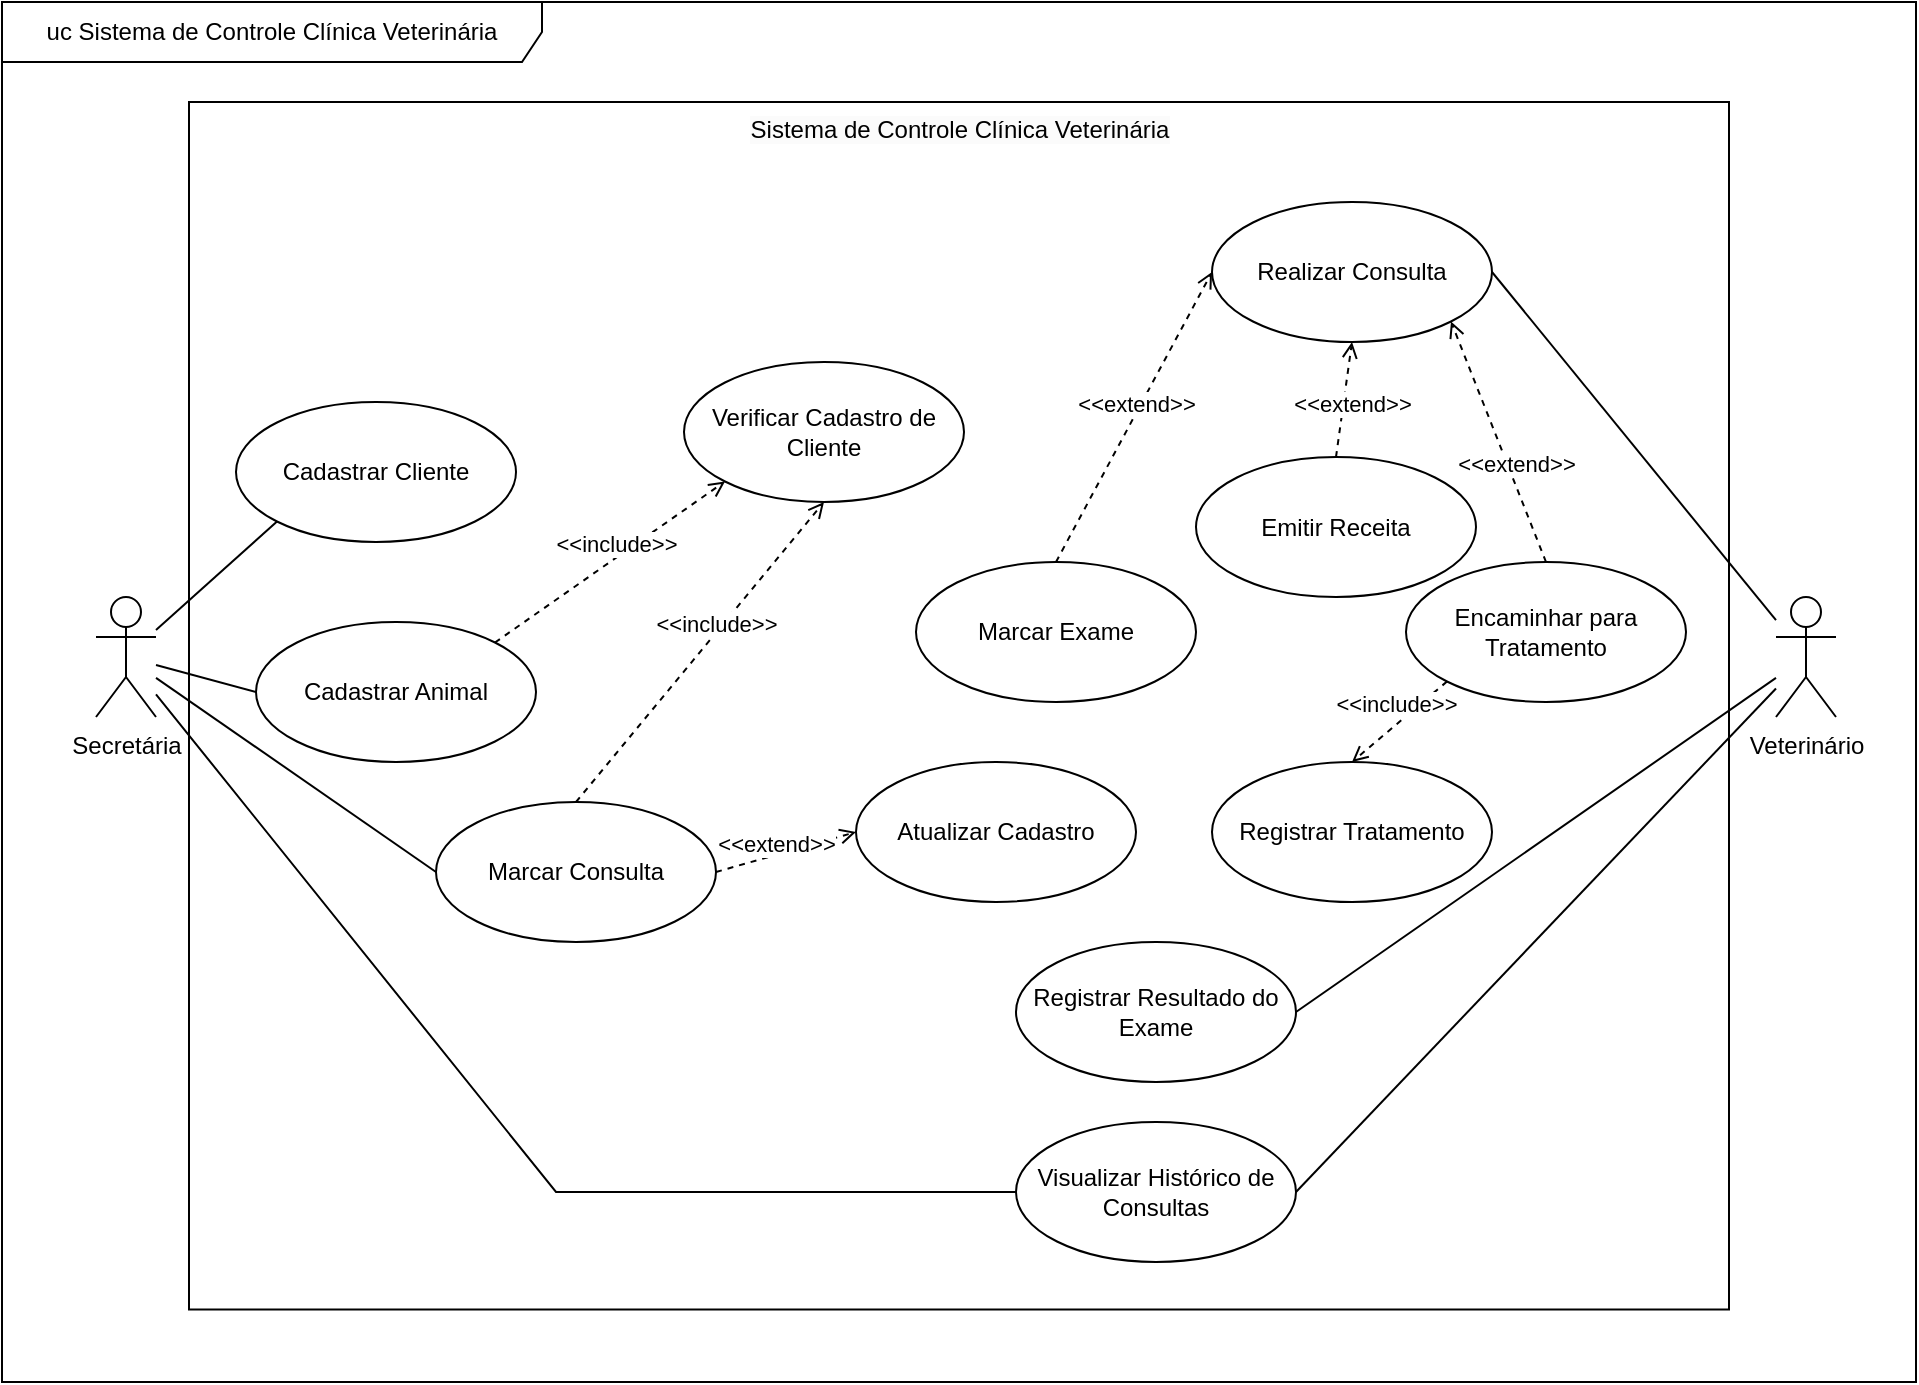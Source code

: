 <mxfile version="22.1.7" type="github">
  <diagram name="Página-1" id="01Xk7Bp4QnYqnkWpoMOx">
    <mxGraphModel dx="838" dy="474" grid="1" gridSize="10" guides="1" tooltips="1" connect="1" arrows="1" fold="1" page="1" pageScale="1" pageWidth="827" pageHeight="1169" math="0" shadow="0">
      <root>
        <mxCell id="0" />
        <mxCell id="1" parent="0" />
        <mxCell id="FFpbOJQuNYy9sZldtp6s-5" value="&lt;span style=&quot;color: rgb(0, 0, 0); font-family: Helvetica; font-size: 12px; font-style: normal; font-variant-ligatures: normal; font-variant-caps: normal; font-weight: 400; letter-spacing: normal; orphans: 2; text-align: center; text-indent: 0px; text-transform: none; widows: 2; word-spacing: 0px; -webkit-text-stroke-width: 0px; background-color: rgb(251, 251, 251); text-decoration-thickness: initial; text-decoration-style: initial; text-decoration-color: initial; float: none; display: inline !important;&quot;&gt;Sistema de Controle Clínica Veterinária&lt;/span&gt;" style="html=1;whiteSpace=wrap;align=center;verticalAlign=top;" parent="1" vertex="1">
          <mxGeometry x="96.5" y="50" width="770" height="603.75" as="geometry" />
        </mxCell>
        <mxCell id="FFpbOJQuNYy9sZldtp6s-2" value="Veterinário" style="shape=umlActor;verticalLabelPosition=bottom;verticalAlign=top;html=1;" parent="1" vertex="1">
          <mxGeometry x="890" y="297.5" width="30" height="60" as="geometry" />
        </mxCell>
        <mxCell id="FFpbOJQuNYy9sZldtp6s-61" style="rounded=0;orthogonalLoop=1;jettySize=auto;html=1;exitX=0;exitY=0.5;exitDx=0;exitDy=0;endArrow=none;endFill=0;" parent="1" source="FFpbOJQuNYy9sZldtp6s-3" target="FFpbOJQuNYy9sZldtp6s-6" edge="1">
          <mxGeometry relative="1" as="geometry" />
        </mxCell>
        <mxCell id="FFpbOJQuNYy9sZldtp6s-3" value="Cadastrar Animal" style="ellipse;whiteSpace=wrap;html=1;" parent="1" vertex="1">
          <mxGeometry x="130" y="310" width="140" height="70" as="geometry" />
        </mxCell>
        <mxCell id="FFpbOJQuNYy9sZldtp6s-4" value="uc Sistema de Controle Clínica Veterinária" style="shape=umlFrame;whiteSpace=wrap;html=1;pointerEvents=0;width=270;height=30;" parent="1" vertex="1">
          <mxGeometry x="3" width="957" height="690" as="geometry" />
        </mxCell>
        <mxCell id="FFpbOJQuNYy9sZldtp6s-6" value="Secretária" style="shape=umlActor;verticalLabelPosition=bottom;verticalAlign=top;html=1;" parent="1" vertex="1">
          <mxGeometry x="50" y="297.5" width="30" height="60" as="geometry" />
        </mxCell>
        <mxCell id="FFpbOJQuNYy9sZldtp6s-8" value="Atualizar Cadastro" style="ellipse;whiteSpace=wrap;html=1;verticalAlign=middle;" parent="1" vertex="1">
          <mxGeometry x="430" y="380" width="140" height="70" as="geometry" />
        </mxCell>
        <mxCell id="FFpbOJQuNYy9sZldtp6s-24" style="rounded=0;orthogonalLoop=1;jettySize=auto;html=1;exitX=0;exitY=1;exitDx=0;exitDy=0;endArrow=none;endFill=0;" parent="1" source="FFpbOJQuNYy9sZldtp6s-9" target="FFpbOJQuNYy9sZldtp6s-6" edge="1">
          <mxGeometry relative="1" as="geometry">
            <mxPoint x="90" y="112.5" as="targetPoint" />
          </mxGeometry>
        </mxCell>
        <mxCell id="FFpbOJQuNYy9sZldtp6s-9" value="Cadastrar Cliente" style="ellipse;whiteSpace=wrap;html=1;" parent="1" vertex="1">
          <mxGeometry x="120" y="200" width="140" height="70" as="geometry" />
        </mxCell>
        <mxCell id="FFpbOJQuNYy9sZldtp6s-10" value="Marcar Consulta" style="ellipse;whiteSpace=wrap;html=1;" parent="1" vertex="1">
          <mxGeometry x="220" y="400" width="140" height="70" as="geometry" />
        </mxCell>
        <mxCell id="FFpbOJQuNYy9sZldtp6s-11" value="Marcar Exame" style="ellipse;whiteSpace=wrap;html=1;" parent="1" vertex="1">
          <mxGeometry x="460" y="280" width="140" height="70" as="geometry" />
        </mxCell>
        <mxCell id="FFpbOJQuNYy9sZldtp6s-35" style="rounded=0;orthogonalLoop=1;jettySize=auto;html=1;exitX=1;exitY=0.5;exitDx=0;exitDy=0;endArrow=none;endFill=0;" parent="1" source="FFpbOJQuNYy9sZldtp6s-12" target="FFpbOJQuNYy9sZldtp6s-2" edge="1">
          <mxGeometry relative="1" as="geometry" />
        </mxCell>
        <mxCell id="FFpbOJQuNYy9sZldtp6s-12" value="Registrar Resultado do Exame" style="ellipse;whiteSpace=wrap;html=1;" parent="1" vertex="1">
          <mxGeometry x="510" y="470" width="140" height="70" as="geometry" />
        </mxCell>
        <mxCell id="FFpbOJQuNYy9sZldtp6s-13" value="Emitir Receita" style="ellipse;whiteSpace=wrap;html=1;" parent="1" vertex="1">
          <mxGeometry x="600" y="227.5" width="140" height="70" as="geometry" />
        </mxCell>
        <mxCell id="FFpbOJQuNYy9sZldtp6s-14" value="Encaminhar para Tratamento" style="ellipse;whiteSpace=wrap;html=1;" parent="1" vertex="1">
          <mxGeometry x="705" y="280" width="140" height="70" as="geometry" />
        </mxCell>
        <mxCell id="FFpbOJQuNYy9sZldtp6s-28" style="rounded=0;orthogonalLoop=1;jettySize=auto;html=1;exitX=0;exitY=0.5;exitDx=0;exitDy=0;endArrow=none;endFill=0;" parent="1" source="FFpbOJQuNYy9sZldtp6s-16" target="FFpbOJQuNYy9sZldtp6s-6" edge="1">
          <mxGeometry relative="1" as="geometry">
            <Array as="points">
              <mxPoint x="280" y="595" />
            </Array>
          </mxGeometry>
        </mxCell>
        <mxCell id="FFpbOJQuNYy9sZldtp6s-31" style="rounded=0;orthogonalLoop=1;jettySize=auto;html=1;exitX=1;exitY=0.5;exitDx=0;exitDy=0;endArrow=none;endFill=0;" parent="1" source="FFpbOJQuNYy9sZldtp6s-16" target="FFpbOJQuNYy9sZldtp6s-2" edge="1">
          <mxGeometry relative="1" as="geometry" />
        </mxCell>
        <mxCell id="FFpbOJQuNYy9sZldtp6s-16" value="Visualizar Histórico de Consultas" style="ellipse;whiteSpace=wrap;html=1;" parent="1" vertex="1">
          <mxGeometry x="510" y="560" width="140" height="70" as="geometry" />
        </mxCell>
        <mxCell id="FFpbOJQuNYy9sZldtp6s-27" style="rounded=0;orthogonalLoop=1;jettySize=auto;html=1;exitX=0;exitY=0.5;exitDx=0;exitDy=0;endArrow=none;endFill=0;" parent="1" source="FFpbOJQuNYy9sZldtp6s-10" target="FFpbOJQuNYy9sZldtp6s-6" edge="1">
          <mxGeometry relative="1" as="geometry">
            <mxPoint x="90" y="142.5" as="targetPoint" />
          </mxGeometry>
        </mxCell>
        <mxCell id="FFpbOJQuNYy9sZldtp6s-38" value="&amp;lt;&amp;lt;extend&amp;gt;&amp;gt;" style="html=1;verticalAlign=bottom;labelBackgroundColor=default;endArrow=open;endFill=0;dashed=1;rounded=0;exitX=0.5;exitY=0;exitDx=0;exitDy=0;entryX=0.5;entryY=1;entryDx=0;entryDy=0;" parent="1" source="FFpbOJQuNYy9sZldtp6s-13" target="FFpbOJQuNYy9sZldtp6s-44" edge="1">
          <mxGeometry x="-0.365" y="-6" width="160" relative="1" as="geometry">
            <mxPoint x="195" y="472.5" as="sourcePoint" />
            <mxPoint x="355" y="472.5" as="targetPoint" />
            <mxPoint as="offset" />
          </mxGeometry>
        </mxCell>
        <mxCell id="FFpbOJQuNYy9sZldtp6s-46" style="rounded=0;orthogonalLoop=1;jettySize=auto;html=1;exitX=1;exitY=0.5;exitDx=0;exitDy=0;endArrow=none;endFill=0;" parent="1" source="FFpbOJQuNYy9sZldtp6s-44" target="FFpbOJQuNYy9sZldtp6s-2" edge="1">
          <mxGeometry relative="1" as="geometry" />
        </mxCell>
        <mxCell id="FFpbOJQuNYy9sZldtp6s-44" value="Realizar Consulta" style="ellipse;whiteSpace=wrap;html=1;" parent="1" vertex="1">
          <mxGeometry x="608" y="100" width="140" height="70" as="geometry" />
        </mxCell>
        <mxCell id="FFpbOJQuNYy9sZldtp6s-45" value="&amp;lt;&amp;lt;extend&amp;gt;&amp;gt;" style="html=1;verticalAlign=bottom;labelBackgroundColor=default;endArrow=open;endFill=0;dashed=1;rounded=0;entryX=0;entryY=0.5;entryDx=0;entryDy=0;exitX=0.5;exitY=0;exitDx=0;exitDy=0;" parent="1" source="FFpbOJQuNYy9sZldtp6s-11" target="FFpbOJQuNYy9sZldtp6s-44" edge="1">
          <mxGeometry x="-0.021" y="-2" width="160" relative="1" as="geometry">
            <mxPoint x="515" y="320" as="sourcePoint" />
            <mxPoint x="675" y="320" as="targetPoint" />
            <mxPoint as="offset" />
          </mxGeometry>
        </mxCell>
        <mxCell id="FFpbOJQuNYy9sZldtp6s-47" value="&amp;lt;&amp;lt;extend&amp;gt;&amp;gt;" style="html=1;verticalAlign=bottom;labelBackgroundColor=default;endArrow=open;endFill=0;dashed=1;rounded=0;exitX=0.5;exitY=0;exitDx=0;exitDy=0;entryX=1;entryY=1;entryDx=0;entryDy=0;" parent="1" source="FFpbOJQuNYy9sZldtp6s-14" target="FFpbOJQuNYy9sZldtp6s-44" edge="1">
          <mxGeometry x="-0.339" y="-1" width="160" relative="1" as="geometry">
            <mxPoint x="515" y="320" as="sourcePoint" />
            <mxPoint x="675" y="320" as="targetPoint" />
            <mxPoint as="offset" />
          </mxGeometry>
        </mxCell>
        <mxCell id="FFpbOJQuNYy9sZldtp6s-56" value="Registrar Tratamento" style="ellipse;whiteSpace=wrap;html=1;" parent="1" vertex="1">
          <mxGeometry x="608" y="380" width="140" height="70" as="geometry" />
        </mxCell>
        <mxCell id="FFpbOJQuNYy9sZldtp6s-58" value="&amp;lt;&amp;lt;include&amp;gt;&amp;gt;" style="html=1;verticalAlign=bottom;labelBackgroundColor=default;endArrow=open;endFill=0;dashed=1;rounded=0;exitX=0;exitY=1;exitDx=0;exitDy=0;entryX=0.5;entryY=0;entryDx=0;entryDy=0;" parent="1" source="FFpbOJQuNYy9sZldtp6s-14" target="FFpbOJQuNYy9sZldtp6s-56" edge="1">
          <mxGeometry x="0.043" y="-1" width="160" relative="1" as="geometry">
            <mxPoint x="515" y="320" as="sourcePoint" />
            <mxPoint x="675" y="320" as="targetPoint" />
            <mxPoint as="offset" />
          </mxGeometry>
        </mxCell>
        <mxCell id="FFpbOJQuNYy9sZldtp6s-60" value="&amp;lt;&amp;lt;include&amp;gt;&amp;gt;" style="html=1;verticalAlign=bottom;labelBackgroundColor=default;endArrow=open;endFill=0;dashed=1;rounded=0;entryX=0;entryY=1;entryDx=0;entryDy=0;exitX=1;exitY=0;exitDx=0;exitDy=0;" parent="1" source="FFpbOJQuNYy9sZldtp6s-3" target="FFpbOJQuNYy9sZldtp6s-62" edge="1">
          <mxGeometry x="0.035" y="-2" width="160" relative="1" as="geometry">
            <mxPoint x="541" y="350" as="sourcePoint" />
            <mxPoint x="493" y="390" as="targetPoint" />
            <mxPoint as="offset" />
            <Array as="points" />
          </mxGeometry>
        </mxCell>
        <mxCell id="FFpbOJQuNYy9sZldtp6s-62" value="Verificar Cadastro de Cliente" style="ellipse;whiteSpace=wrap;html=1;" parent="1" vertex="1">
          <mxGeometry x="344" y="180" width="140" height="70" as="geometry" />
        </mxCell>
        <mxCell id="FFpbOJQuNYy9sZldtp6s-64" value="&amp;lt;&amp;lt;include&amp;gt;&amp;gt;" style="html=1;verticalAlign=bottom;labelBackgroundColor=default;endArrow=open;endFill=0;dashed=1;rounded=0;entryX=0.5;entryY=1;entryDx=0;entryDy=0;exitX=0.5;exitY=0;exitDx=0;exitDy=0;" parent="1" source="FFpbOJQuNYy9sZldtp6s-10" target="FFpbOJQuNYy9sZldtp6s-62" edge="1">
          <mxGeometry x="0.092" y="-3" width="160" relative="1" as="geometry">
            <mxPoint x="310" y="390" as="sourcePoint" />
            <mxPoint x="426" y="310" as="targetPoint" />
            <mxPoint as="offset" />
            <Array as="points" />
          </mxGeometry>
        </mxCell>
        <mxCell id="FFpbOJQuNYy9sZldtp6s-65" value="&amp;lt;&amp;lt;extend&amp;gt;&amp;gt;" style="html=1;verticalAlign=bottom;labelBackgroundColor=default;endArrow=open;endFill=0;dashed=1;rounded=0;entryX=0;entryY=0.5;entryDx=0;entryDy=0;exitX=1;exitY=0.5;exitDx=0;exitDy=0;" parent="1" source="FFpbOJQuNYy9sZldtp6s-10" target="FFpbOJQuNYy9sZldtp6s-8" edge="1">
          <mxGeometry x="-0.17" y="-3" width="160" relative="1" as="geometry">
            <mxPoint x="420" y="428" as="sourcePoint" />
            <mxPoint x="448" y="270" as="targetPoint" />
            <mxPoint as="offset" />
          </mxGeometry>
        </mxCell>
      </root>
    </mxGraphModel>
  </diagram>
</mxfile>
